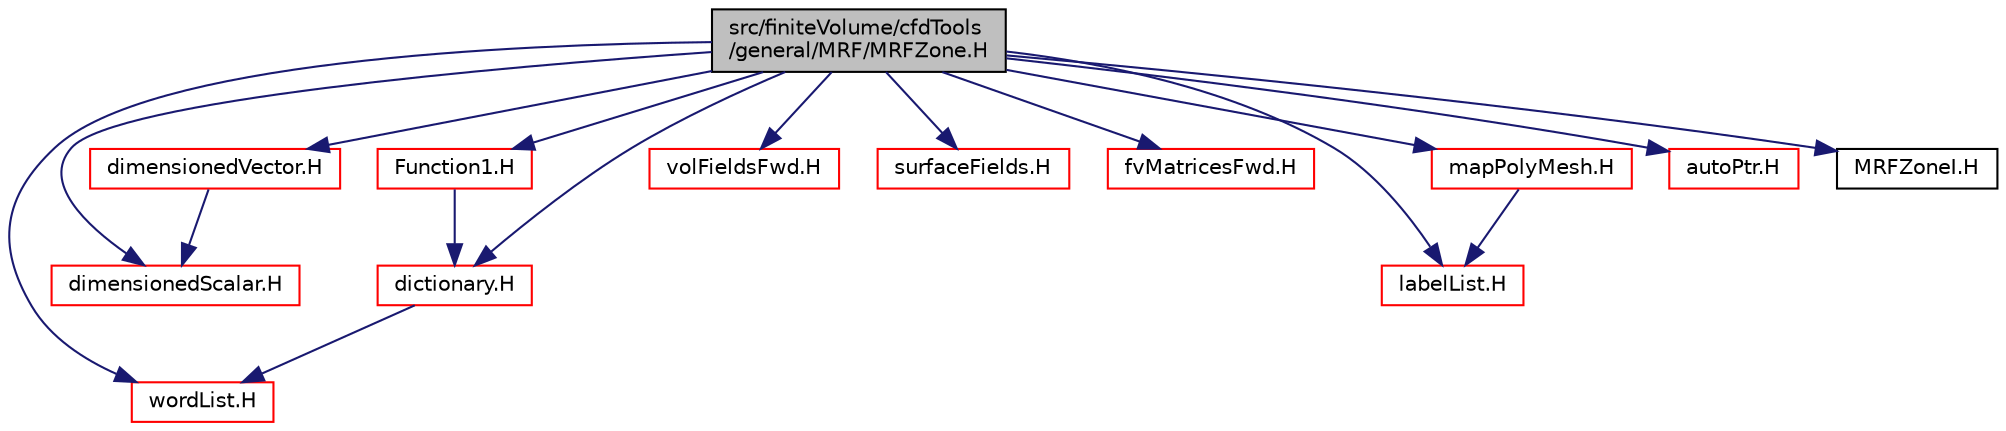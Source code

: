 digraph "src/finiteVolume/cfdTools/general/MRF/MRFZone.H"
{
  bgcolor="transparent";
  edge [fontname="Helvetica",fontsize="10",labelfontname="Helvetica",labelfontsize="10"];
  node [fontname="Helvetica",fontsize="10",shape=record];
  Node1 [label="src/finiteVolume/cfdTools\l/general/MRF/MRFZone.H",height=0.2,width=0.4,color="black", fillcolor="grey75", style="filled", fontcolor="black"];
  Node1 -> Node2 [color="midnightblue",fontsize="10",style="solid",fontname="Helvetica"];
  Node2 [label="dictionary.H",height=0.2,width=0.4,color="red",URL="$a07713.html"];
  Node2 -> Node3 [color="midnightblue",fontsize="10",style="solid",fontname="Helvetica"];
  Node3 [label="wordList.H",height=0.2,width=0.4,color="red",URL="$a08995.html"];
  Node1 -> Node3 [color="midnightblue",fontsize="10",style="solid",fontname="Helvetica"];
  Node1 -> Node4 [color="midnightblue",fontsize="10",style="solid",fontname="Helvetica"];
  Node4 [label="labelList.H",height=0.2,width=0.4,color="red",URL="$a08908.html"];
  Node1 -> Node5 [color="midnightblue",fontsize="10",style="solid",fontname="Helvetica"];
  Node5 [label="dimensionedScalar.H",height=0.2,width=0.4,color="red",URL="$a07890.html"];
  Node1 -> Node6 [color="midnightblue",fontsize="10",style="solid",fontname="Helvetica"];
  Node6 [label="dimensionedVector.H",height=0.2,width=0.4,color="red",URL="$a07901.html"];
  Node6 -> Node5 [color="midnightblue",fontsize="10",style="solid",fontname="Helvetica"];
  Node1 -> Node7 [color="midnightblue",fontsize="10",style="solid",fontname="Helvetica"];
  Node7 [label="volFieldsFwd.H",height=0.2,width=0.4,color="red",URL="$a05639.html"];
  Node1 -> Node8 [color="midnightblue",fontsize="10",style="solid",fontname="Helvetica"];
  Node8 [label="surfaceFields.H",height=0.2,width=0.4,color="red",URL="$a05633.html",tooltip="Foam::surfaceFields. "];
  Node1 -> Node9 [color="midnightblue",fontsize="10",style="solid",fontname="Helvetica"];
  Node9 [label="fvMatricesFwd.H",height=0.2,width=0.4,color="red",URL="$a05814.html",tooltip="Forward declarations of fvMatrix specializations. "];
  Node1 -> Node10 [color="midnightblue",fontsize="10",style="solid",fontname="Helvetica"];
  Node10 [label="mapPolyMesh.H",height=0.2,width=0.4,color="red",URL="$a08646.html"];
  Node10 -> Node4 [color="midnightblue",fontsize="10",style="solid",fontname="Helvetica"];
  Node1 -> Node11 [color="midnightblue",fontsize="10",style="solid",fontname="Helvetica"];
  Node11 [label="Function1.H",height=0.2,width=0.4,color="red",URL="$a08856.html"];
  Node11 -> Node2 [color="midnightblue",fontsize="10",style="solid",fontname="Helvetica"];
  Node1 -> Node12 [color="midnightblue",fontsize="10",style="solid",fontname="Helvetica"];
  Node12 [label="autoPtr.H",height=0.2,width=0.4,color="red",URL="$a08470.html"];
  Node1 -> Node13 [color="midnightblue",fontsize="10",style="solid",fontname="Helvetica"];
  Node13 [label="MRFZoneI.H",height=0.2,width=0.4,color="black",URL="$a05117.html"];
}
